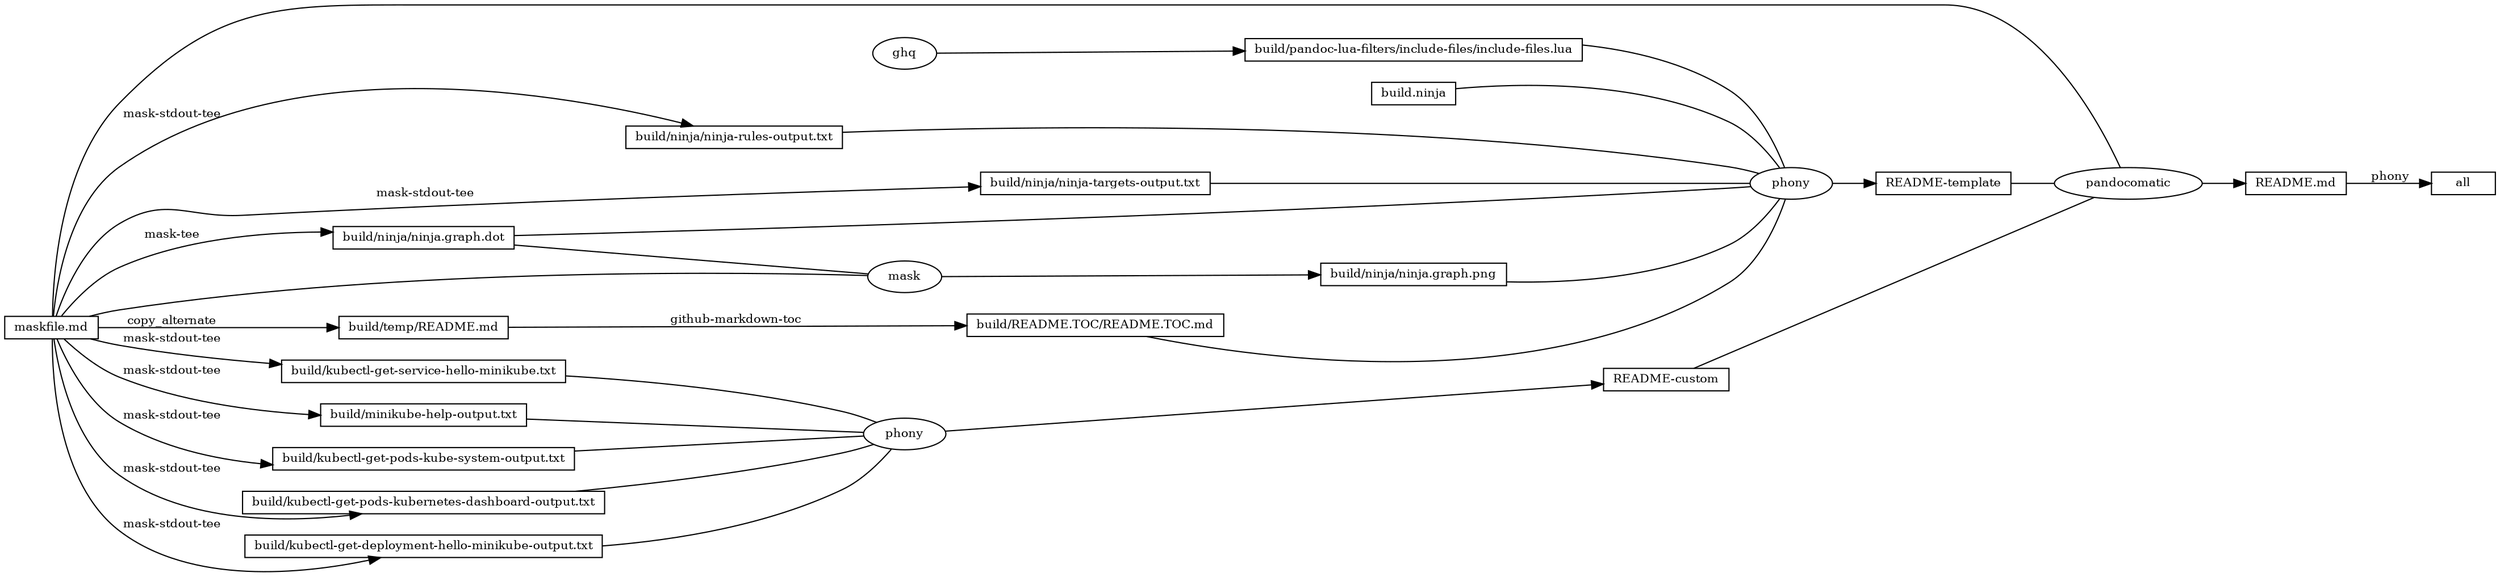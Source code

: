 digraph ninja {
rankdir="LR"
node [fontsize=10, shape=box, height=0.25]
edge [fontsize=10]
"0x7fae96408560" [label="all"]
"0x7fae964085c0" -> "0x7fae96408560" [label=" phony"]
"0x7fae964085c0" [label="README.md"]
"0x7fae9640a6d0" [label="pandocomatic", shape=ellipse]
"0x7fae9640a6d0" -> "0x7fae964085c0"
"0x7fae96408da0" -> "0x7fae9640a6d0" [arrowhead=none]
"0x7fae96409740" -> "0x7fae9640a6d0" [arrowhead=none]
"0x7fae9640a5c0" -> "0x7fae9640a6d0" [arrowhead=none]
"0x7fae96408da0" [label="maskfile.md"]
"0x7fae96409740" [label="README-template"]
"0x7fae96409820" [label="phony", shape=ellipse]
"0x7fae96409820" -> "0x7fae96409740"
"0x7fae96408b10" -> "0x7fae96409820" [arrowhead=none]
"0x7fae96409b50" -> "0x7fae96409820" [arrowhead=none]
"0x7fae96408ce0" -> "0x7fae96409820" [arrowhead=none]
"0x7fae96408f50" -> "0x7fae96409820" [arrowhead=none]
"0x7fae964091a0" -> "0x7fae96409820" [arrowhead=none]
"0x7fae964093e0" -> "0x7fae96409820" [arrowhead=none]
"0x7fae964096e0" -> "0x7fae96409820" [arrowhead=none]
"0x7fae96408b10" [label="build/pandoc-lua-filters/include-files/include-files.lua"]
"0x7fae96408aa0" [label="ghq", shape=ellipse]
"0x7fae96408aa0" -> "0x7fae96408b10"
"0x7fae96409b50" [label="build.ninja"]
"0x7fae96408ce0" [label="build/ninja/ninja-rules-output.txt"]
"0x7fae96408da0" -> "0x7fae96408ce0" [label=" mask-stdout-tee"]
"0x7fae96408f50" [label="build/ninja/ninja-targets-output.txt"]
"0x7fae96408da0" -> "0x7fae96408f50" [label=" mask-stdout-tee"]
"0x7fae964091a0" [label="build/ninja/ninja.graph.dot"]
"0x7fae96408da0" -> "0x7fae964091a0" [label=" mask-tee"]
"0x7fae964093e0" [label="build/ninja/ninja.graph.png"]
"0x7fae96409370" [label="mask", shape=ellipse]
"0x7fae96409370" -> "0x7fae964093e0"
"0x7fae96408da0" -> "0x7fae96409370" [arrowhead=none]
"0x7fae964091a0" -> "0x7fae96409370" [arrowhead=none]
"0x7fae964096e0" [label="build/README.TOC/README.TOC.md"]
"0x7fae96409570" -> "0x7fae964096e0" [label=" github-markdown-toc"]
"0x7fae96409570" [label="build/temp/README.md"]
"0x7fae96408da0" -> "0x7fae96409570" [label=" copy_alternate"]
"0x7fae9640a5c0" [label="README-custom"]
"0x7fae9640a640" [label="phony", shape=ellipse]
"0x7fae9640a640" -> "0x7fae9640a5c0"
"0x7fae964099c0" -> "0x7fae9640a640" [arrowhead=none]
"0x7fae96409df0" -> "0x7fae9640a640" [arrowhead=none]
"0x7fae96409ff0" -> "0x7fae9640a640" [arrowhead=none]
"0x7fae9640a220" -> "0x7fae9640a640" [arrowhead=none]
"0x7fae9640a420" -> "0x7fae9640a640" [arrowhead=none]
"0x7fae964099c0" [label="build/kubectl-get-pods-kube-system-output.txt"]
"0x7fae96408da0" -> "0x7fae964099c0" [label=" mask-stdout-tee"]
"0x7fae96409df0" [label="build/kubectl-get-pods-kubernetes-dashboard-output.txt"]
"0x7fae96408da0" -> "0x7fae96409df0" [label=" mask-stdout-tee"]
"0x7fae96409ff0" [label="build/kubectl-get-deployment-hello-minikube-output.txt"]
"0x7fae96408da0" -> "0x7fae96409ff0" [label=" mask-stdout-tee"]
"0x7fae9640a220" [label="build/kubectl-get-service-hello-minikube.txt"]
"0x7fae96408da0" -> "0x7fae9640a220" [label=" mask-stdout-tee"]
"0x7fae9640a420" [label="build/minikube-help-output.txt"]
"0x7fae96408da0" -> "0x7fae9640a420" [label=" mask-stdout-tee"]
}
